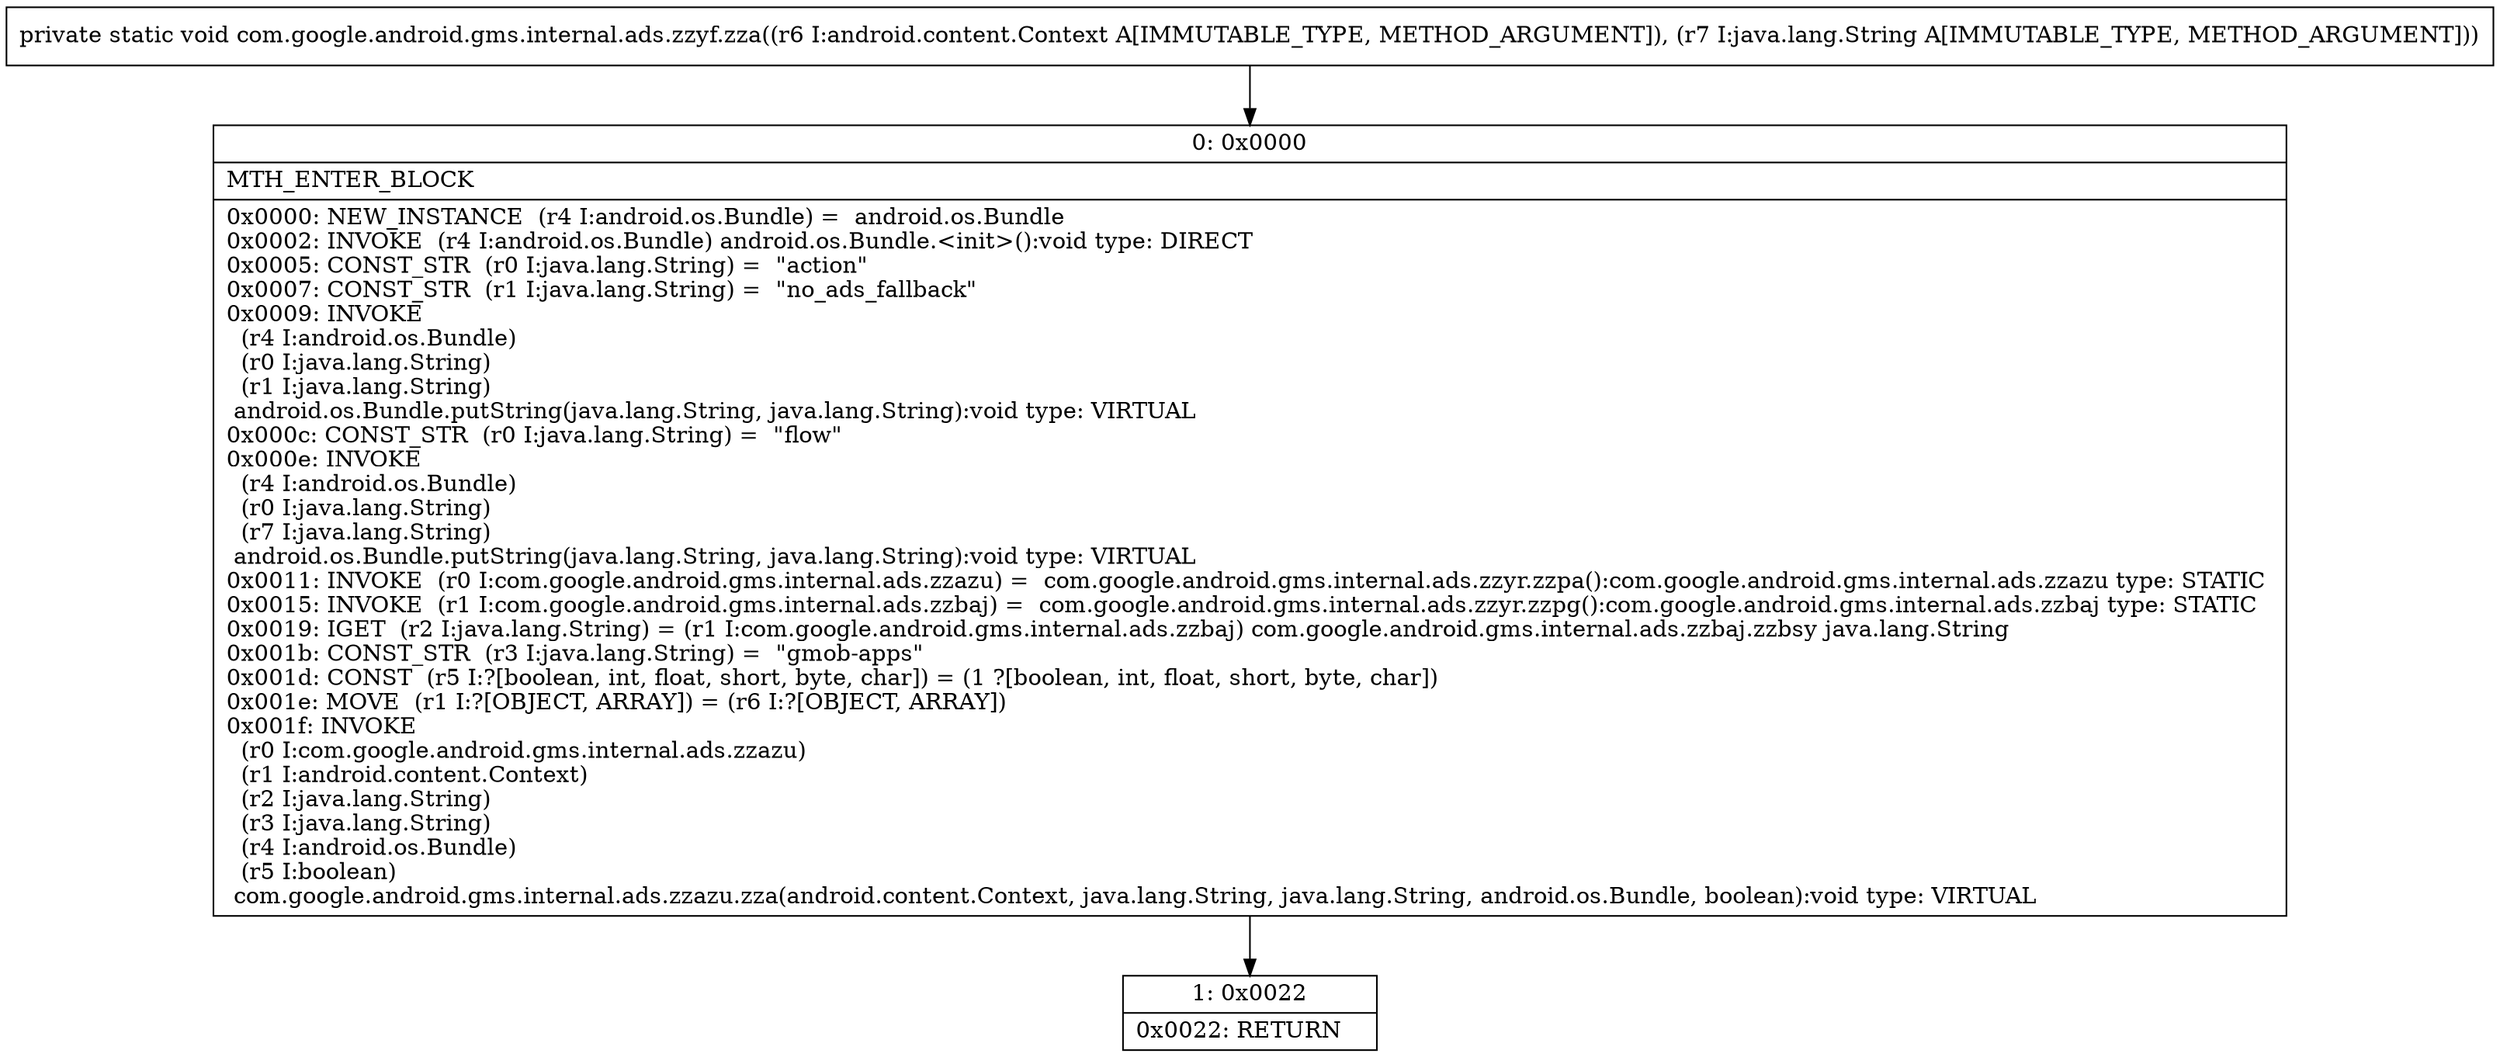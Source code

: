digraph "CFG forcom.google.android.gms.internal.ads.zzyf.zza(Landroid\/content\/Context;Ljava\/lang\/String;)V" {
Node_0 [shape=record,label="{0\:\ 0x0000|MTH_ENTER_BLOCK\l|0x0000: NEW_INSTANCE  (r4 I:android.os.Bundle) =  android.os.Bundle \l0x0002: INVOKE  (r4 I:android.os.Bundle) android.os.Bundle.\<init\>():void type: DIRECT \l0x0005: CONST_STR  (r0 I:java.lang.String) =  \"action\" \l0x0007: CONST_STR  (r1 I:java.lang.String) =  \"no_ads_fallback\" \l0x0009: INVOKE  \l  (r4 I:android.os.Bundle)\l  (r0 I:java.lang.String)\l  (r1 I:java.lang.String)\l android.os.Bundle.putString(java.lang.String, java.lang.String):void type: VIRTUAL \l0x000c: CONST_STR  (r0 I:java.lang.String) =  \"flow\" \l0x000e: INVOKE  \l  (r4 I:android.os.Bundle)\l  (r0 I:java.lang.String)\l  (r7 I:java.lang.String)\l android.os.Bundle.putString(java.lang.String, java.lang.String):void type: VIRTUAL \l0x0011: INVOKE  (r0 I:com.google.android.gms.internal.ads.zzazu) =  com.google.android.gms.internal.ads.zzyr.zzpa():com.google.android.gms.internal.ads.zzazu type: STATIC \l0x0015: INVOKE  (r1 I:com.google.android.gms.internal.ads.zzbaj) =  com.google.android.gms.internal.ads.zzyr.zzpg():com.google.android.gms.internal.ads.zzbaj type: STATIC \l0x0019: IGET  (r2 I:java.lang.String) = (r1 I:com.google.android.gms.internal.ads.zzbaj) com.google.android.gms.internal.ads.zzbaj.zzbsy java.lang.String \l0x001b: CONST_STR  (r3 I:java.lang.String) =  \"gmob\-apps\" \l0x001d: CONST  (r5 I:?[boolean, int, float, short, byte, char]) = (1 ?[boolean, int, float, short, byte, char]) \l0x001e: MOVE  (r1 I:?[OBJECT, ARRAY]) = (r6 I:?[OBJECT, ARRAY]) \l0x001f: INVOKE  \l  (r0 I:com.google.android.gms.internal.ads.zzazu)\l  (r1 I:android.content.Context)\l  (r2 I:java.lang.String)\l  (r3 I:java.lang.String)\l  (r4 I:android.os.Bundle)\l  (r5 I:boolean)\l com.google.android.gms.internal.ads.zzazu.zza(android.content.Context, java.lang.String, java.lang.String, android.os.Bundle, boolean):void type: VIRTUAL \l}"];
Node_1 [shape=record,label="{1\:\ 0x0022|0x0022: RETURN   \l}"];
MethodNode[shape=record,label="{private static void com.google.android.gms.internal.ads.zzyf.zza((r6 I:android.content.Context A[IMMUTABLE_TYPE, METHOD_ARGUMENT]), (r7 I:java.lang.String A[IMMUTABLE_TYPE, METHOD_ARGUMENT])) }"];
MethodNode -> Node_0;
Node_0 -> Node_1;
}


